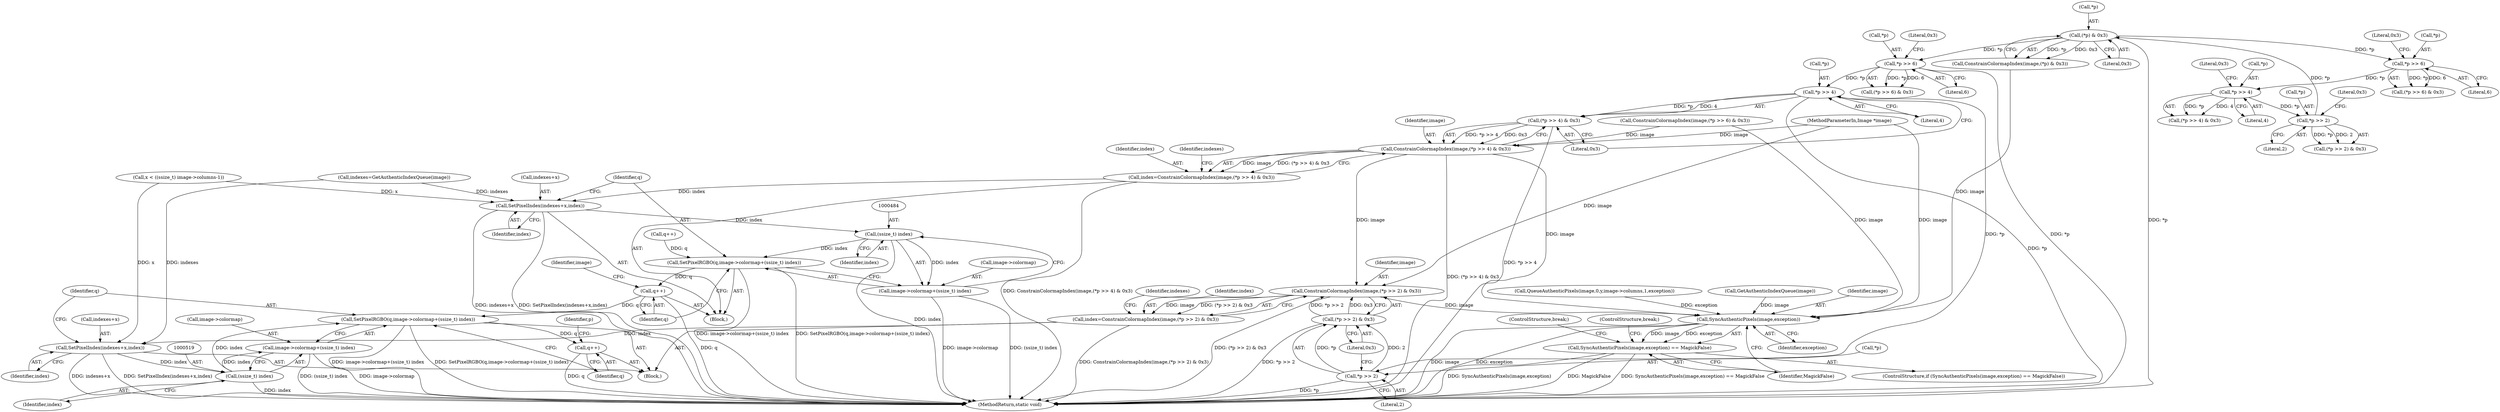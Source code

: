 digraph "0_ImageMagick_b6ae2f9e0ab13343c0281732d479757a8e8979c7@pointer" {
"1000467" [label="(Call,*p >> 4)"];
"1000432" [label="(Call,*p >> 6)"];
"1000394" [label="(Call,(*p) & 0x3)"];
"1000369" [label="(Call,*p >> 2)"];
"1000343" [label="(Call,*p >> 4)"];
"1000317" [label="(Call,*p >> 6)"];
"1000466" [label="(Call,(*p >> 4) & 0x3)"];
"1000464" [label="(Call,ConstrainColormapIndex(image,(*p >> 4) & 0x3))"];
"1000462" [label="(Call,index=ConstrainColormapIndex(image,(*p >> 4) & 0x3))"];
"1000472" [label="(Call,SetPixelIndex(indexes+x,index))"];
"1000483" [label="(Call,(ssize_t) index)"];
"1000477" [label="(Call,SetPixelRGBO(q,image->colormap+(ssize_t) index))"];
"1000486" [label="(Call,q++)"];
"1000512" [label="(Call,SetPixelRGBO(q,image->colormap+(ssize_t) index))"];
"1000521" [label="(Call,q++)"];
"1000479" [label="(Call,image->colormap+(ssize_t) index)"];
"1000499" [label="(Call,ConstrainColormapIndex(image,(*p >> 2) & 0x3))"];
"1000497" [label="(Call,index=ConstrainColormapIndex(image,(*p >> 2) & 0x3))"];
"1000507" [label="(Call,SetPixelIndex(indexes+x,index))"];
"1000518" [label="(Call,(ssize_t) index)"];
"1000514" [label="(Call,image->colormap+(ssize_t) index)"];
"1000527" [label="(Call,SyncAuthenticPixels(image,exception))"];
"1000526" [label="(Call,SyncAuthenticPixels(image,exception) == MagickFalse)"];
"1000502" [label="(Call,*p >> 2)"];
"1000501" [label="(Call,(*p >> 2) & 0x3)"];
"1000465" [label="(Identifier,image)"];
"1000275" [label="(Call,QueueAuthenticPixels(image,0,y,image->columns,1,exception))"];
"1000507" [label="(Call,SetPixelIndex(indexes+x,index))"];
"1000463" [label="(Identifier,index)"];
"1000492" [label="(Identifier,image)"];
"1000503" [label="(Call,*p)"];
"1000369" [label="(Call,*p >> 2)"];
"1000472" [label="(Call,SetPixelIndex(indexes+x,index))"];
"1000498" [label="(Identifier,index)"];
"1000432" [label="(Call,*p >> 6)"];
"1000473" [label="(Call,indexes+x)"];
"1000497" [label="(Call,index=ConstrainColormapIndex(image,(*p >> 2) & 0x3))"];
"1000470" [label="(Literal,4)"];
"1000506" [label="(Literal,0x3)"];
"1000486" [label="(Call,q++)"];
"1000316" [label="(Call,(*p >> 6) & 0x3)"];
"1000520" [label="(Identifier,index)"];
"1000299" [label="(Call,x < ((ssize_t) image->columns-1))"];
"1000526" [label="(Call,SyncAuthenticPixels(image,exception) == MagickFalse)"];
"1000496" [label="(Block,)"];
"1000524" [label="(Identifier,p)"];
"1000480" [label="(Call,image->colormap)"];
"1000513" [label="(Identifier,q)"];
"1000433" [label="(Call,*p)"];
"1000429" [label="(Call,ConstrainColormapIndex(image,(*p >> 6) & 0x3))"];
"1000505" [label="(Literal,2)"];
"1000485" [label="(Identifier,index)"];
"1000392" [label="(Call,ConstrainColormapIndex(image,(*p) & 0x3))"];
"1000500" [label="(Identifier,image)"];
"1000530" [label="(Identifier,MagickFalse)"];
"1000511" [label="(Identifier,index)"];
"1000474" [label="(Identifier,indexes)"];
"1000451" [label="(Call,q++)"];
"1000532" [label="(ControlStructure,break;)"];
"1000803" [label="(MethodReturn,static void)"];
"1000461" [label="(Block,)"];
"1000476" [label="(Identifier,index)"];
"1000499" [label="(Call,ConstrainColormapIndex(image,(*p >> 2) & 0x3))"];
"1000291" [label="(Call,indexes=GetAuthenticIndexQueue(image))"];
"1000525" [label="(ControlStructure,if (SyncAuthenticPixels(image,exception) == MagickFalse))"];
"1000435" [label="(Literal,6)"];
"1000343" [label="(Call,*p >> 4)"];
"1000342" [label="(Call,(*p >> 4) & 0x3)"];
"1000521" [label="(Call,q++)"];
"1000344" [label="(Call,*p)"];
"1000531" [label="(ControlStructure,break;)"];
"1000108" [label="(MethodParameterIn,Image *image)"];
"1000468" [label="(Call,*p)"];
"1000318" [label="(Call,*p)"];
"1000478" [label="(Identifier,q)"];
"1000431" [label="(Call,(*p >> 6) & 0x3)"];
"1000522" [label="(Identifier,q)"];
"1000483" [label="(Call,(ssize_t) index)"];
"1000346" [label="(Literal,4)"];
"1000518" [label="(Call,(ssize_t) index)"];
"1000502" [label="(Call,*p >> 2)"];
"1000479" [label="(Call,image->colormap+(ssize_t) index)"];
"1000293" [label="(Call,GetAuthenticIndexQueue(image))"];
"1000467" [label="(Call,*p >> 4)"];
"1000394" [label="(Call,(*p) & 0x3)"];
"1000471" [label="(Literal,0x3)"];
"1000512" [label="(Call,SetPixelRGBO(q,image->colormap+(ssize_t) index))"];
"1000320" [label="(Literal,6)"];
"1000347" [label="(Literal,0x3)"];
"1000529" [label="(Identifier,exception)"];
"1000464" [label="(Call,ConstrainColormapIndex(image,(*p >> 4) & 0x3))"];
"1000477" [label="(Call,SetPixelRGBO(q,image->colormap+(ssize_t) index))"];
"1000321" [label="(Literal,0x3)"];
"1000372" [label="(Literal,2)"];
"1000436" [label="(Literal,0x3)"];
"1000368" [label="(Call,(*p >> 2) & 0x3)"];
"1000509" [label="(Identifier,indexes)"];
"1000514" [label="(Call,image->colormap+(ssize_t) index)"];
"1000508" [label="(Call,indexes+x)"];
"1000395" [label="(Call,*p)"];
"1000397" [label="(Literal,0x3)"];
"1000501" [label="(Call,(*p >> 2) & 0x3)"];
"1000487" [label="(Identifier,q)"];
"1000466" [label="(Call,(*p >> 4) & 0x3)"];
"1000515" [label="(Call,image->colormap)"];
"1000370" [label="(Call,*p)"];
"1000528" [label="(Identifier,image)"];
"1000373" [label="(Literal,0x3)"];
"1000317" [label="(Call,*p >> 6)"];
"1000462" [label="(Call,index=ConstrainColormapIndex(image,(*p >> 4) & 0x3))"];
"1000527" [label="(Call,SyncAuthenticPixels(image,exception))"];
"1000467" -> "1000466"  [label="AST: "];
"1000467" -> "1000470"  [label="CFG: "];
"1000468" -> "1000467"  [label="AST: "];
"1000470" -> "1000467"  [label="AST: "];
"1000471" -> "1000467"  [label="CFG: "];
"1000467" -> "1000803"  [label="DDG: *p"];
"1000467" -> "1000466"  [label="DDG: *p"];
"1000467" -> "1000466"  [label="DDG: 4"];
"1000432" -> "1000467"  [label="DDG: *p"];
"1000467" -> "1000502"  [label="DDG: *p"];
"1000432" -> "1000431"  [label="AST: "];
"1000432" -> "1000435"  [label="CFG: "];
"1000433" -> "1000432"  [label="AST: "];
"1000435" -> "1000432"  [label="AST: "];
"1000436" -> "1000432"  [label="CFG: "];
"1000432" -> "1000803"  [label="DDG: *p"];
"1000432" -> "1000431"  [label="DDG: *p"];
"1000432" -> "1000431"  [label="DDG: 6"];
"1000394" -> "1000432"  [label="DDG: *p"];
"1000394" -> "1000392"  [label="AST: "];
"1000394" -> "1000397"  [label="CFG: "];
"1000395" -> "1000394"  [label="AST: "];
"1000397" -> "1000394"  [label="AST: "];
"1000392" -> "1000394"  [label="CFG: "];
"1000394" -> "1000803"  [label="DDG: *p"];
"1000394" -> "1000317"  [label="DDG: *p"];
"1000394" -> "1000392"  [label="DDG: *p"];
"1000394" -> "1000392"  [label="DDG: 0x3"];
"1000369" -> "1000394"  [label="DDG: *p"];
"1000369" -> "1000368"  [label="AST: "];
"1000369" -> "1000372"  [label="CFG: "];
"1000370" -> "1000369"  [label="AST: "];
"1000372" -> "1000369"  [label="AST: "];
"1000373" -> "1000369"  [label="CFG: "];
"1000369" -> "1000368"  [label="DDG: *p"];
"1000369" -> "1000368"  [label="DDG: 2"];
"1000343" -> "1000369"  [label="DDG: *p"];
"1000343" -> "1000342"  [label="AST: "];
"1000343" -> "1000346"  [label="CFG: "];
"1000344" -> "1000343"  [label="AST: "];
"1000346" -> "1000343"  [label="AST: "];
"1000347" -> "1000343"  [label="CFG: "];
"1000343" -> "1000342"  [label="DDG: *p"];
"1000343" -> "1000342"  [label="DDG: 4"];
"1000317" -> "1000343"  [label="DDG: *p"];
"1000317" -> "1000316"  [label="AST: "];
"1000317" -> "1000320"  [label="CFG: "];
"1000318" -> "1000317"  [label="AST: "];
"1000320" -> "1000317"  [label="AST: "];
"1000321" -> "1000317"  [label="CFG: "];
"1000317" -> "1000316"  [label="DDG: *p"];
"1000317" -> "1000316"  [label="DDG: 6"];
"1000466" -> "1000464"  [label="AST: "];
"1000466" -> "1000471"  [label="CFG: "];
"1000471" -> "1000466"  [label="AST: "];
"1000464" -> "1000466"  [label="CFG: "];
"1000466" -> "1000803"  [label="DDG: *p >> 4"];
"1000466" -> "1000464"  [label="DDG: *p >> 4"];
"1000466" -> "1000464"  [label="DDG: 0x3"];
"1000464" -> "1000462"  [label="AST: "];
"1000465" -> "1000464"  [label="AST: "];
"1000462" -> "1000464"  [label="CFG: "];
"1000464" -> "1000803"  [label="DDG: (*p >> 4) & 0x3"];
"1000464" -> "1000462"  [label="DDG: image"];
"1000464" -> "1000462"  [label="DDG: (*p >> 4) & 0x3"];
"1000429" -> "1000464"  [label="DDG: image"];
"1000108" -> "1000464"  [label="DDG: image"];
"1000464" -> "1000499"  [label="DDG: image"];
"1000464" -> "1000527"  [label="DDG: image"];
"1000462" -> "1000461"  [label="AST: "];
"1000463" -> "1000462"  [label="AST: "];
"1000474" -> "1000462"  [label="CFG: "];
"1000462" -> "1000803"  [label="DDG: ConstrainColormapIndex(image,(*p >> 4) & 0x3)"];
"1000462" -> "1000472"  [label="DDG: index"];
"1000472" -> "1000461"  [label="AST: "];
"1000472" -> "1000476"  [label="CFG: "];
"1000473" -> "1000472"  [label="AST: "];
"1000476" -> "1000472"  [label="AST: "];
"1000478" -> "1000472"  [label="CFG: "];
"1000472" -> "1000803"  [label="DDG: SetPixelIndex(indexes+x,index)"];
"1000472" -> "1000803"  [label="DDG: indexes+x"];
"1000291" -> "1000472"  [label="DDG: indexes"];
"1000299" -> "1000472"  [label="DDG: x"];
"1000472" -> "1000483"  [label="DDG: index"];
"1000483" -> "1000479"  [label="AST: "];
"1000483" -> "1000485"  [label="CFG: "];
"1000484" -> "1000483"  [label="AST: "];
"1000485" -> "1000483"  [label="AST: "];
"1000479" -> "1000483"  [label="CFG: "];
"1000483" -> "1000803"  [label="DDG: index"];
"1000483" -> "1000477"  [label="DDG: index"];
"1000483" -> "1000479"  [label="DDG: index"];
"1000477" -> "1000461"  [label="AST: "];
"1000477" -> "1000479"  [label="CFG: "];
"1000478" -> "1000477"  [label="AST: "];
"1000479" -> "1000477"  [label="AST: "];
"1000487" -> "1000477"  [label="CFG: "];
"1000477" -> "1000803"  [label="DDG: image->colormap+(ssize_t) index"];
"1000477" -> "1000803"  [label="DDG: SetPixelRGBO(q,image->colormap+(ssize_t) index)"];
"1000451" -> "1000477"  [label="DDG: q"];
"1000477" -> "1000486"  [label="DDG: q"];
"1000486" -> "1000461"  [label="AST: "];
"1000486" -> "1000487"  [label="CFG: "];
"1000487" -> "1000486"  [label="AST: "];
"1000492" -> "1000486"  [label="CFG: "];
"1000486" -> "1000803"  [label="DDG: q"];
"1000486" -> "1000512"  [label="DDG: q"];
"1000512" -> "1000496"  [label="AST: "];
"1000512" -> "1000514"  [label="CFG: "];
"1000513" -> "1000512"  [label="AST: "];
"1000514" -> "1000512"  [label="AST: "];
"1000522" -> "1000512"  [label="CFG: "];
"1000512" -> "1000803"  [label="DDG: image->colormap+(ssize_t) index"];
"1000512" -> "1000803"  [label="DDG: SetPixelRGBO(q,image->colormap+(ssize_t) index)"];
"1000518" -> "1000512"  [label="DDG: index"];
"1000512" -> "1000521"  [label="DDG: q"];
"1000521" -> "1000496"  [label="AST: "];
"1000521" -> "1000522"  [label="CFG: "];
"1000522" -> "1000521"  [label="AST: "];
"1000524" -> "1000521"  [label="CFG: "];
"1000521" -> "1000803"  [label="DDG: q"];
"1000480" -> "1000479"  [label="AST: "];
"1000479" -> "1000803"  [label="DDG: (ssize_t) index"];
"1000479" -> "1000803"  [label="DDG: image->colormap"];
"1000499" -> "1000497"  [label="AST: "];
"1000499" -> "1000501"  [label="CFG: "];
"1000500" -> "1000499"  [label="AST: "];
"1000501" -> "1000499"  [label="AST: "];
"1000497" -> "1000499"  [label="CFG: "];
"1000499" -> "1000803"  [label="DDG: (*p >> 2) & 0x3"];
"1000499" -> "1000497"  [label="DDG: image"];
"1000499" -> "1000497"  [label="DDG: (*p >> 2) & 0x3"];
"1000108" -> "1000499"  [label="DDG: image"];
"1000501" -> "1000499"  [label="DDG: *p >> 2"];
"1000501" -> "1000499"  [label="DDG: 0x3"];
"1000499" -> "1000527"  [label="DDG: image"];
"1000497" -> "1000496"  [label="AST: "];
"1000498" -> "1000497"  [label="AST: "];
"1000509" -> "1000497"  [label="CFG: "];
"1000497" -> "1000803"  [label="DDG: ConstrainColormapIndex(image,(*p >> 2) & 0x3)"];
"1000497" -> "1000507"  [label="DDG: index"];
"1000507" -> "1000496"  [label="AST: "];
"1000507" -> "1000511"  [label="CFG: "];
"1000508" -> "1000507"  [label="AST: "];
"1000511" -> "1000507"  [label="AST: "];
"1000513" -> "1000507"  [label="CFG: "];
"1000507" -> "1000803"  [label="DDG: SetPixelIndex(indexes+x,index)"];
"1000507" -> "1000803"  [label="DDG: indexes+x"];
"1000291" -> "1000507"  [label="DDG: indexes"];
"1000299" -> "1000507"  [label="DDG: x"];
"1000507" -> "1000518"  [label="DDG: index"];
"1000518" -> "1000514"  [label="AST: "];
"1000518" -> "1000520"  [label="CFG: "];
"1000519" -> "1000518"  [label="AST: "];
"1000520" -> "1000518"  [label="AST: "];
"1000514" -> "1000518"  [label="CFG: "];
"1000518" -> "1000803"  [label="DDG: index"];
"1000518" -> "1000514"  [label="DDG: index"];
"1000515" -> "1000514"  [label="AST: "];
"1000514" -> "1000803"  [label="DDG: (ssize_t) index"];
"1000514" -> "1000803"  [label="DDG: image->colormap"];
"1000527" -> "1000526"  [label="AST: "];
"1000527" -> "1000529"  [label="CFG: "];
"1000528" -> "1000527"  [label="AST: "];
"1000529" -> "1000527"  [label="AST: "];
"1000530" -> "1000527"  [label="CFG: "];
"1000527" -> "1000803"  [label="DDG: image"];
"1000527" -> "1000803"  [label="DDG: exception"];
"1000527" -> "1000526"  [label="DDG: image"];
"1000527" -> "1000526"  [label="DDG: exception"];
"1000392" -> "1000527"  [label="DDG: image"];
"1000429" -> "1000527"  [label="DDG: image"];
"1000293" -> "1000527"  [label="DDG: image"];
"1000108" -> "1000527"  [label="DDG: image"];
"1000275" -> "1000527"  [label="DDG: exception"];
"1000526" -> "1000525"  [label="AST: "];
"1000526" -> "1000530"  [label="CFG: "];
"1000530" -> "1000526"  [label="AST: "];
"1000531" -> "1000526"  [label="CFG: "];
"1000532" -> "1000526"  [label="CFG: "];
"1000526" -> "1000803"  [label="DDG: MagickFalse"];
"1000526" -> "1000803"  [label="DDG: SyncAuthenticPixels(image,exception) == MagickFalse"];
"1000526" -> "1000803"  [label="DDG: SyncAuthenticPixels(image,exception)"];
"1000502" -> "1000501"  [label="AST: "];
"1000502" -> "1000505"  [label="CFG: "];
"1000503" -> "1000502"  [label="AST: "];
"1000505" -> "1000502"  [label="AST: "];
"1000506" -> "1000502"  [label="CFG: "];
"1000502" -> "1000803"  [label="DDG: *p"];
"1000502" -> "1000501"  [label="DDG: *p"];
"1000502" -> "1000501"  [label="DDG: 2"];
"1000501" -> "1000506"  [label="CFG: "];
"1000506" -> "1000501"  [label="AST: "];
"1000501" -> "1000803"  [label="DDG: *p >> 2"];
}
